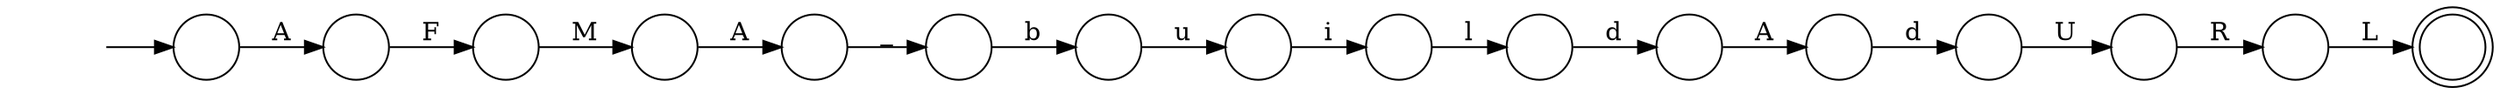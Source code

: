 digraph Automaton {
  rankdir = LR;
  0 [shape=circle,label=""];
  0 -> 4 [label="F"]
  1 [shape=doublecircle,label=""];
  2 [shape=circle,label=""];
  2 -> 1 [label="L"]
  3 [shape=circle,label=""];
  3 -> 6 [label="l"]
  4 [shape=circle,label=""];
  4 -> 15 [label="M"]
  5 [shape=circle,label=""];
  5 -> 10 [label="d"]
  6 [shape=circle,label=""];
  6 -> 14 [label="d"]
  7 [shape=circle,label=""];
  7 -> 2 [label="R"]
  8 [shape=circle,label=""];
  8 -> 3 [label="i"]
  9 [shape=circle,label=""];
  9 -> 12 [label="_"]
  10 [shape=circle,label=""];
  10 -> 7 [label="U"]
  11 [shape=circle,label=""];
  11 -> 8 [label="u"]
  12 [shape=circle,label=""];
  12 -> 11 [label="b"]
  13 [shape=circle,label=""];
  initial [shape=plaintext,label=""];
  initial -> 13
  13 -> 0 [label="A"]
  14 [shape=circle,label=""];
  14 -> 5 [label="A"]
  15 [shape=circle,label=""];
  15 -> 9 [label="A"]
}
